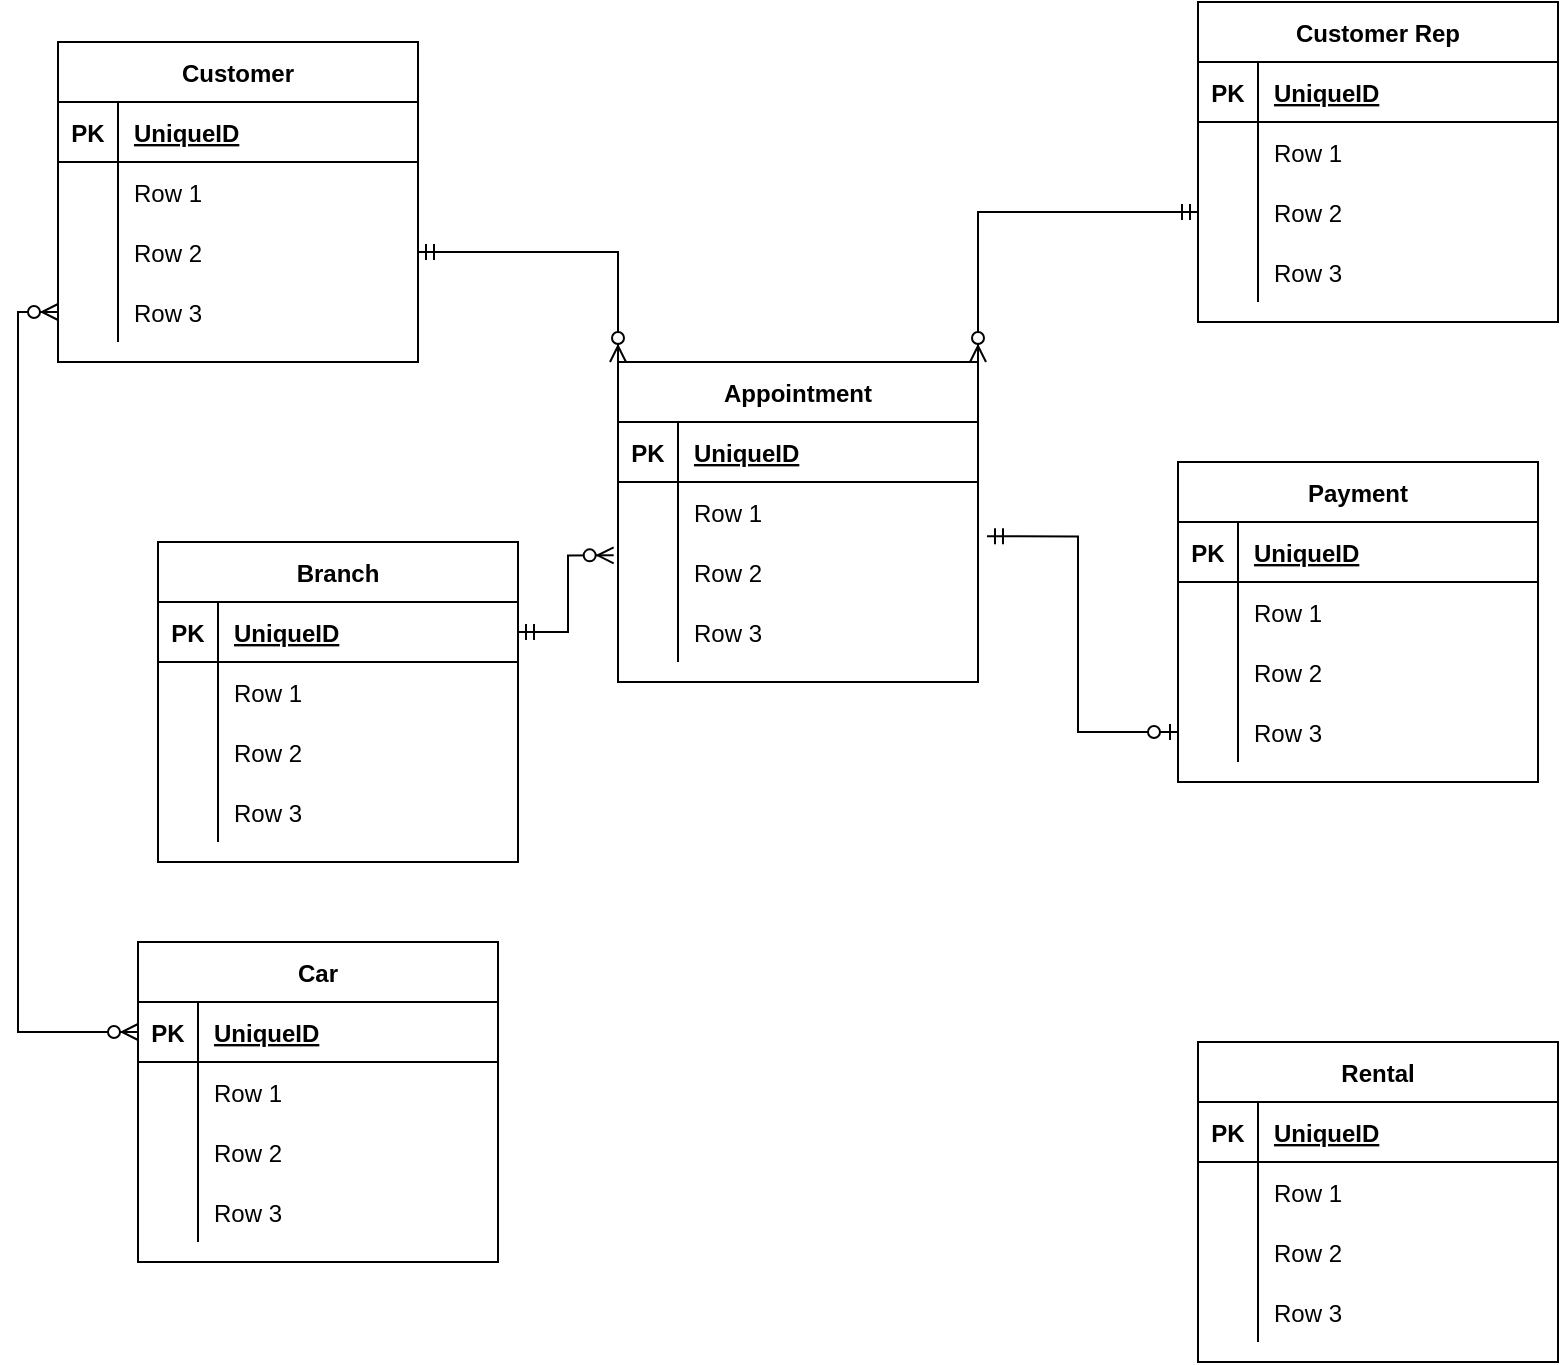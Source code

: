 <mxfile version="13.6.2" type="github">
  <diagram id="R2lEEEUBdFMjLlhIrx00" name="Page-1">
    <mxGraphModel dx="1117" dy="1770" grid="1" gridSize="10" guides="1" tooltips="1" connect="1" arrows="1" fold="1" page="1" pageScale="1" pageWidth="850" pageHeight="1100" math="0" shadow="0" extFonts="Permanent Marker^https://fonts.googleapis.com/css?family=Permanent+Marker">
      <root>
        <mxCell id="0" />
        <mxCell id="1" parent="0" />
        <mxCell id="igwRy37rfEKmx1J63zKZ-53" value="Customer Rep" style="shape=table;startSize=30;container=1;collapsible=1;childLayout=tableLayout;fixedRows=1;rowLines=0;fontStyle=1;align=center;resizeLast=1;" vertex="1" parent="1">
          <mxGeometry x="620" y="-130" width="180" height="160" as="geometry" />
        </mxCell>
        <mxCell id="igwRy37rfEKmx1J63zKZ-54" value="" style="shape=partialRectangle;collapsible=0;dropTarget=0;pointerEvents=0;fillColor=none;top=0;left=0;bottom=1;right=0;points=[[0,0.5],[1,0.5]];portConstraint=eastwest;" vertex="1" parent="igwRy37rfEKmx1J63zKZ-53">
          <mxGeometry y="30" width="180" height="30" as="geometry" />
        </mxCell>
        <mxCell id="igwRy37rfEKmx1J63zKZ-55" value="PK" style="shape=partialRectangle;connectable=0;fillColor=none;top=0;left=0;bottom=0;right=0;fontStyle=1;overflow=hidden;" vertex="1" parent="igwRy37rfEKmx1J63zKZ-54">
          <mxGeometry width="30" height="30" as="geometry" />
        </mxCell>
        <mxCell id="igwRy37rfEKmx1J63zKZ-56" value="UniqueID" style="shape=partialRectangle;connectable=0;fillColor=none;top=0;left=0;bottom=0;right=0;align=left;spacingLeft=6;fontStyle=5;overflow=hidden;" vertex="1" parent="igwRy37rfEKmx1J63zKZ-54">
          <mxGeometry x="30" width="150" height="30" as="geometry" />
        </mxCell>
        <mxCell id="igwRy37rfEKmx1J63zKZ-57" value="" style="shape=partialRectangle;collapsible=0;dropTarget=0;pointerEvents=0;fillColor=none;top=0;left=0;bottom=0;right=0;points=[[0,0.5],[1,0.5]];portConstraint=eastwest;" vertex="1" parent="igwRy37rfEKmx1J63zKZ-53">
          <mxGeometry y="60" width="180" height="30" as="geometry" />
        </mxCell>
        <mxCell id="igwRy37rfEKmx1J63zKZ-58" value="" style="shape=partialRectangle;connectable=0;fillColor=none;top=0;left=0;bottom=0;right=0;editable=1;overflow=hidden;" vertex="1" parent="igwRy37rfEKmx1J63zKZ-57">
          <mxGeometry width="30" height="30" as="geometry" />
        </mxCell>
        <mxCell id="igwRy37rfEKmx1J63zKZ-59" value="Row 1" style="shape=partialRectangle;connectable=0;fillColor=none;top=0;left=0;bottom=0;right=0;align=left;spacingLeft=6;overflow=hidden;" vertex="1" parent="igwRy37rfEKmx1J63zKZ-57">
          <mxGeometry x="30" width="150" height="30" as="geometry" />
        </mxCell>
        <mxCell id="igwRy37rfEKmx1J63zKZ-60" value="" style="shape=partialRectangle;collapsible=0;dropTarget=0;pointerEvents=0;fillColor=none;top=0;left=0;bottom=0;right=0;points=[[0,0.5],[1,0.5]];portConstraint=eastwest;" vertex="1" parent="igwRy37rfEKmx1J63zKZ-53">
          <mxGeometry y="90" width="180" height="30" as="geometry" />
        </mxCell>
        <mxCell id="igwRy37rfEKmx1J63zKZ-61" value="" style="shape=partialRectangle;connectable=0;fillColor=none;top=0;left=0;bottom=0;right=0;editable=1;overflow=hidden;" vertex="1" parent="igwRy37rfEKmx1J63zKZ-60">
          <mxGeometry width="30" height="30" as="geometry" />
        </mxCell>
        <mxCell id="igwRy37rfEKmx1J63zKZ-62" value="Row 2" style="shape=partialRectangle;connectable=0;fillColor=none;top=0;left=0;bottom=0;right=0;align=left;spacingLeft=6;overflow=hidden;" vertex="1" parent="igwRy37rfEKmx1J63zKZ-60">
          <mxGeometry x="30" width="150" height="30" as="geometry" />
        </mxCell>
        <mxCell id="igwRy37rfEKmx1J63zKZ-63" value="" style="shape=partialRectangle;collapsible=0;dropTarget=0;pointerEvents=0;fillColor=none;top=0;left=0;bottom=0;right=0;points=[[0,0.5],[1,0.5]];portConstraint=eastwest;" vertex="1" parent="igwRy37rfEKmx1J63zKZ-53">
          <mxGeometry y="120" width="180" height="30" as="geometry" />
        </mxCell>
        <mxCell id="igwRy37rfEKmx1J63zKZ-64" value="" style="shape=partialRectangle;connectable=0;fillColor=none;top=0;left=0;bottom=0;right=0;editable=1;overflow=hidden;" vertex="1" parent="igwRy37rfEKmx1J63zKZ-63">
          <mxGeometry width="30" height="30" as="geometry" />
        </mxCell>
        <mxCell id="igwRy37rfEKmx1J63zKZ-65" value="Row 3" style="shape=partialRectangle;connectable=0;fillColor=none;top=0;left=0;bottom=0;right=0;align=left;spacingLeft=6;overflow=hidden;" vertex="1" parent="igwRy37rfEKmx1J63zKZ-63">
          <mxGeometry x="30" width="150" height="30" as="geometry" />
        </mxCell>
        <mxCell id="igwRy37rfEKmx1J63zKZ-14" value="Appointment" style="shape=table;startSize=30;container=1;collapsible=1;childLayout=tableLayout;fixedRows=1;rowLines=0;fontStyle=1;align=center;resizeLast=1;" vertex="1" parent="1">
          <mxGeometry x="330" y="50" width="180" height="160" as="geometry" />
        </mxCell>
        <mxCell id="igwRy37rfEKmx1J63zKZ-15" value="" style="shape=partialRectangle;collapsible=0;dropTarget=0;pointerEvents=0;fillColor=none;top=0;left=0;bottom=1;right=0;points=[[0,0.5],[1,0.5]];portConstraint=eastwest;" vertex="1" parent="igwRy37rfEKmx1J63zKZ-14">
          <mxGeometry y="30" width="180" height="30" as="geometry" />
        </mxCell>
        <mxCell id="igwRy37rfEKmx1J63zKZ-16" value="PK" style="shape=partialRectangle;connectable=0;fillColor=none;top=0;left=0;bottom=0;right=0;fontStyle=1;overflow=hidden;" vertex="1" parent="igwRy37rfEKmx1J63zKZ-15">
          <mxGeometry width="30" height="30" as="geometry" />
        </mxCell>
        <mxCell id="igwRy37rfEKmx1J63zKZ-17" value="UniqueID" style="shape=partialRectangle;connectable=0;fillColor=none;top=0;left=0;bottom=0;right=0;align=left;spacingLeft=6;fontStyle=5;overflow=hidden;" vertex="1" parent="igwRy37rfEKmx1J63zKZ-15">
          <mxGeometry x="30" width="150" height="30" as="geometry" />
        </mxCell>
        <mxCell id="igwRy37rfEKmx1J63zKZ-18" value="" style="shape=partialRectangle;collapsible=0;dropTarget=0;pointerEvents=0;fillColor=none;top=0;left=0;bottom=0;right=0;points=[[0,0.5],[1,0.5]];portConstraint=eastwest;" vertex="1" parent="igwRy37rfEKmx1J63zKZ-14">
          <mxGeometry y="60" width="180" height="30" as="geometry" />
        </mxCell>
        <mxCell id="igwRy37rfEKmx1J63zKZ-19" value="" style="shape=partialRectangle;connectable=0;fillColor=none;top=0;left=0;bottom=0;right=0;editable=1;overflow=hidden;" vertex="1" parent="igwRy37rfEKmx1J63zKZ-18">
          <mxGeometry width="30" height="30" as="geometry" />
        </mxCell>
        <mxCell id="igwRy37rfEKmx1J63zKZ-20" value="Row 1" style="shape=partialRectangle;connectable=0;fillColor=none;top=0;left=0;bottom=0;right=0;align=left;spacingLeft=6;overflow=hidden;" vertex="1" parent="igwRy37rfEKmx1J63zKZ-18">
          <mxGeometry x="30" width="150" height="30" as="geometry" />
        </mxCell>
        <mxCell id="igwRy37rfEKmx1J63zKZ-21" value="" style="shape=partialRectangle;collapsible=0;dropTarget=0;pointerEvents=0;fillColor=none;top=0;left=0;bottom=0;right=0;points=[[0,0.5],[1,0.5]];portConstraint=eastwest;" vertex="1" parent="igwRy37rfEKmx1J63zKZ-14">
          <mxGeometry y="90" width="180" height="30" as="geometry" />
        </mxCell>
        <mxCell id="igwRy37rfEKmx1J63zKZ-22" value="" style="shape=partialRectangle;connectable=0;fillColor=none;top=0;left=0;bottom=0;right=0;editable=1;overflow=hidden;" vertex="1" parent="igwRy37rfEKmx1J63zKZ-21">
          <mxGeometry width="30" height="30" as="geometry" />
        </mxCell>
        <mxCell id="igwRy37rfEKmx1J63zKZ-23" value="Row 2" style="shape=partialRectangle;connectable=0;fillColor=none;top=0;left=0;bottom=0;right=0;align=left;spacingLeft=6;overflow=hidden;" vertex="1" parent="igwRy37rfEKmx1J63zKZ-21">
          <mxGeometry x="30" width="150" height="30" as="geometry" />
        </mxCell>
        <mxCell id="igwRy37rfEKmx1J63zKZ-24" value="" style="shape=partialRectangle;collapsible=0;dropTarget=0;pointerEvents=0;fillColor=none;top=0;left=0;bottom=0;right=0;points=[[0,0.5],[1,0.5]];portConstraint=eastwest;" vertex="1" parent="igwRy37rfEKmx1J63zKZ-14">
          <mxGeometry y="120" width="180" height="30" as="geometry" />
        </mxCell>
        <mxCell id="igwRy37rfEKmx1J63zKZ-25" value="" style="shape=partialRectangle;connectable=0;fillColor=none;top=0;left=0;bottom=0;right=0;editable=1;overflow=hidden;" vertex="1" parent="igwRy37rfEKmx1J63zKZ-24">
          <mxGeometry width="30" height="30" as="geometry" />
        </mxCell>
        <mxCell id="igwRy37rfEKmx1J63zKZ-26" value="Row 3" style="shape=partialRectangle;connectable=0;fillColor=none;top=0;left=0;bottom=0;right=0;align=left;spacingLeft=6;overflow=hidden;" vertex="1" parent="igwRy37rfEKmx1J63zKZ-24">
          <mxGeometry x="30" width="150" height="30" as="geometry" />
        </mxCell>
        <mxCell id="igwRy37rfEKmx1J63zKZ-1" value="Payment" style="shape=table;startSize=30;container=1;collapsible=1;childLayout=tableLayout;fixedRows=1;rowLines=0;fontStyle=1;align=center;resizeLast=1;" vertex="1" parent="1">
          <mxGeometry x="610" y="100" width="180" height="160" as="geometry" />
        </mxCell>
        <mxCell id="igwRy37rfEKmx1J63zKZ-2" value="" style="shape=partialRectangle;collapsible=0;dropTarget=0;pointerEvents=0;fillColor=none;top=0;left=0;bottom=1;right=0;points=[[0,0.5],[1,0.5]];portConstraint=eastwest;" vertex="1" parent="igwRy37rfEKmx1J63zKZ-1">
          <mxGeometry y="30" width="180" height="30" as="geometry" />
        </mxCell>
        <mxCell id="igwRy37rfEKmx1J63zKZ-3" value="PK" style="shape=partialRectangle;connectable=0;fillColor=none;top=0;left=0;bottom=0;right=0;fontStyle=1;overflow=hidden;" vertex="1" parent="igwRy37rfEKmx1J63zKZ-2">
          <mxGeometry width="30" height="30" as="geometry" />
        </mxCell>
        <mxCell id="igwRy37rfEKmx1J63zKZ-4" value="UniqueID" style="shape=partialRectangle;connectable=0;fillColor=none;top=0;left=0;bottom=0;right=0;align=left;spacingLeft=6;fontStyle=5;overflow=hidden;" vertex="1" parent="igwRy37rfEKmx1J63zKZ-2">
          <mxGeometry x="30" width="150" height="30" as="geometry" />
        </mxCell>
        <mxCell id="igwRy37rfEKmx1J63zKZ-5" value="" style="shape=partialRectangle;collapsible=0;dropTarget=0;pointerEvents=0;fillColor=none;top=0;left=0;bottom=0;right=0;points=[[0,0.5],[1,0.5]];portConstraint=eastwest;" vertex="1" parent="igwRy37rfEKmx1J63zKZ-1">
          <mxGeometry y="60" width="180" height="30" as="geometry" />
        </mxCell>
        <mxCell id="igwRy37rfEKmx1J63zKZ-6" value="" style="shape=partialRectangle;connectable=0;fillColor=none;top=0;left=0;bottom=0;right=0;editable=1;overflow=hidden;" vertex="1" parent="igwRy37rfEKmx1J63zKZ-5">
          <mxGeometry width="30" height="30" as="geometry" />
        </mxCell>
        <mxCell id="igwRy37rfEKmx1J63zKZ-7" value="Row 1" style="shape=partialRectangle;connectable=0;fillColor=none;top=0;left=0;bottom=0;right=0;align=left;spacingLeft=6;overflow=hidden;" vertex="1" parent="igwRy37rfEKmx1J63zKZ-5">
          <mxGeometry x="30" width="150" height="30" as="geometry" />
        </mxCell>
        <mxCell id="igwRy37rfEKmx1J63zKZ-8" value="" style="shape=partialRectangle;collapsible=0;dropTarget=0;pointerEvents=0;fillColor=none;top=0;left=0;bottom=0;right=0;points=[[0,0.5],[1,0.5]];portConstraint=eastwest;" vertex="1" parent="igwRy37rfEKmx1J63zKZ-1">
          <mxGeometry y="90" width="180" height="30" as="geometry" />
        </mxCell>
        <mxCell id="igwRy37rfEKmx1J63zKZ-9" value="" style="shape=partialRectangle;connectable=0;fillColor=none;top=0;left=0;bottom=0;right=0;editable=1;overflow=hidden;" vertex="1" parent="igwRy37rfEKmx1J63zKZ-8">
          <mxGeometry width="30" height="30" as="geometry" />
        </mxCell>
        <mxCell id="igwRy37rfEKmx1J63zKZ-10" value="Row 2" style="shape=partialRectangle;connectable=0;fillColor=none;top=0;left=0;bottom=0;right=0;align=left;spacingLeft=6;overflow=hidden;" vertex="1" parent="igwRy37rfEKmx1J63zKZ-8">
          <mxGeometry x="30" width="150" height="30" as="geometry" />
        </mxCell>
        <mxCell id="igwRy37rfEKmx1J63zKZ-11" value="" style="shape=partialRectangle;collapsible=0;dropTarget=0;pointerEvents=0;fillColor=none;top=0;left=0;bottom=0;right=0;points=[[0,0.5],[1,0.5]];portConstraint=eastwest;" vertex="1" parent="igwRy37rfEKmx1J63zKZ-1">
          <mxGeometry y="120" width="180" height="30" as="geometry" />
        </mxCell>
        <mxCell id="igwRy37rfEKmx1J63zKZ-12" value="" style="shape=partialRectangle;connectable=0;fillColor=none;top=0;left=0;bottom=0;right=0;editable=1;overflow=hidden;" vertex="1" parent="igwRy37rfEKmx1J63zKZ-11">
          <mxGeometry width="30" height="30" as="geometry" />
        </mxCell>
        <mxCell id="igwRy37rfEKmx1J63zKZ-13" value="Row 3" style="shape=partialRectangle;connectable=0;fillColor=none;top=0;left=0;bottom=0;right=0;align=left;spacingLeft=6;overflow=hidden;" vertex="1" parent="igwRy37rfEKmx1J63zKZ-11">
          <mxGeometry x="30" width="150" height="30" as="geometry" />
        </mxCell>
        <mxCell id="igwRy37rfEKmx1J63zKZ-81" value="Rental" style="shape=table;startSize=30;container=1;collapsible=1;childLayout=tableLayout;fixedRows=1;rowLines=0;fontStyle=1;align=center;resizeLast=1;" vertex="1" parent="1">
          <mxGeometry x="620" y="390" width="180" height="160" as="geometry" />
        </mxCell>
        <mxCell id="igwRy37rfEKmx1J63zKZ-82" value="" style="shape=partialRectangle;collapsible=0;dropTarget=0;pointerEvents=0;fillColor=none;top=0;left=0;bottom=1;right=0;points=[[0,0.5],[1,0.5]];portConstraint=eastwest;" vertex="1" parent="igwRy37rfEKmx1J63zKZ-81">
          <mxGeometry y="30" width="180" height="30" as="geometry" />
        </mxCell>
        <mxCell id="igwRy37rfEKmx1J63zKZ-83" value="PK" style="shape=partialRectangle;connectable=0;fillColor=none;top=0;left=0;bottom=0;right=0;fontStyle=1;overflow=hidden;" vertex="1" parent="igwRy37rfEKmx1J63zKZ-82">
          <mxGeometry width="30" height="30" as="geometry" />
        </mxCell>
        <mxCell id="igwRy37rfEKmx1J63zKZ-84" value="UniqueID" style="shape=partialRectangle;connectable=0;fillColor=none;top=0;left=0;bottom=0;right=0;align=left;spacingLeft=6;fontStyle=5;overflow=hidden;" vertex="1" parent="igwRy37rfEKmx1J63zKZ-82">
          <mxGeometry x="30" width="150" height="30" as="geometry" />
        </mxCell>
        <mxCell id="igwRy37rfEKmx1J63zKZ-85" value="" style="shape=partialRectangle;collapsible=0;dropTarget=0;pointerEvents=0;fillColor=none;top=0;left=0;bottom=0;right=0;points=[[0,0.5],[1,0.5]];portConstraint=eastwest;" vertex="1" parent="igwRy37rfEKmx1J63zKZ-81">
          <mxGeometry y="60" width="180" height="30" as="geometry" />
        </mxCell>
        <mxCell id="igwRy37rfEKmx1J63zKZ-86" value="" style="shape=partialRectangle;connectable=0;fillColor=none;top=0;left=0;bottom=0;right=0;editable=1;overflow=hidden;" vertex="1" parent="igwRy37rfEKmx1J63zKZ-85">
          <mxGeometry width="30" height="30" as="geometry" />
        </mxCell>
        <mxCell id="igwRy37rfEKmx1J63zKZ-87" value="Row 1" style="shape=partialRectangle;connectable=0;fillColor=none;top=0;left=0;bottom=0;right=0;align=left;spacingLeft=6;overflow=hidden;" vertex="1" parent="igwRy37rfEKmx1J63zKZ-85">
          <mxGeometry x="30" width="150" height="30" as="geometry" />
        </mxCell>
        <mxCell id="igwRy37rfEKmx1J63zKZ-88" value="" style="shape=partialRectangle;collapsible=0;dropTarget=0;pointerEvents=0;fillColor=none;top=0;left=0;bottom=0;right=0;points=[[0,0.5],[1,0.5]];portConstraint=eastwest;" vertex="1" parent="igwRy37rfEKmx1J63zKZ-81">
          <mxGeometry y="90" width="180" height="30" as="geometry" />
        </mxCell>
        <mxCell id="igwRy37rfEKmx1J63zKZ-89" value="" style="shape=partialRectangle;connectable=0;fillColor=none;top=0;left=0;bottom=0;right=0;editable=1;overflow=hidden;" vertex="1" parent="igwRy37rfEKmx1J63zKZ-88">
          <mxGeometry width="30" height="30" as="geometry" />
        </mxCell>
        <mxCell id="igwRy37rfEKmx1J63zKZ-90" value="Row 2" style="shape=partialRectangle;connectable=0;fillColor=none;top=0;left=0;bottom=0;right=0;align=left;spacingLeft=6;overflow=hidden;" vertex="1" parent="igwRy37rfEKmx1J63zKZ-88">
          <mxGeometry x="30" width="150" height="30" as="geometry" />
        </mxCell>
        <mxCell id="igwRy37rfEKmx1J63zKZ-91" value="" style="shape=partialRectangle;collapsible=0;dropTarget=0;pointerEvents=0;fillColor=none;top=0;left=0;bottom=0;right=0;points=[[0,0.5],[1,0.5]];portConstraint=eastwest;" vertex="1" parent="igwRy37rfEKmx1J63zKZ-81">
          <mxGeometry y="120" width="180" height="30" as="geometry" />
        </mxCell>
        <mxCell id="igwRy37rfEKmx1J63zKZ-92" value="" style="shape=partialRectangle;connectable=0;fillColor=none;top=0;left=0;bottom=0;right=0;editable=1;overflow=hidden;" vertex="1" parent="igwRy37rfEKmx1J63zKZ-91">
          <mxGeometry width="30" height="30" as="geometry" />
        </mxCell>
        <mxCell id="igwRy37rfEKmx1J63zKZ-93" value="Row 3" style="shape=partialRectangle;connectable=0;fillColor=none;top=0;left=0;bottom=0;right=0;align=left;spacingLeft=6;overflow=hidden;" vertex="1" parent="igwRy37rfEKmx1J63zKZ-91">
          <mxGeometry x="30" width="150" height="30" as="geometry" />
        </mxCell>
        <mxCell id="igwRy37rfEKmx1J63zKZ-40" value="Customer" style="shape=table;startSize=30;container=1;collapsible=1;childLayout=tableLayout;fixedRows=1;rowLines=0;fontStyle=1;align=center;resizeLast=1;" vertex="1" parent="1">
          <mxGeometry x="50" y="-110" width="180" height="160" as="geometry" />
        </mxCell>
        <mxCell id="igwRy37rfEKmx1J63zKZ-41" value="" style="shape=partialRectangle;collapsible=0;dropTarget=0;pointerEvents=0;fillColor=none;top=0;left=0;bottom=1;right=0;points=[[0,0.5],[1,0.5]];portConstraint=eastwest;" vertex="1" parent="igwRy37rfEKmx1J63zKZ-40">
          <mxGeometry y="30" width="180" height="30" as="geometry" />
        </mxCell>
        <mxCell id="igwRy37rfEKmx1J63zKZ-42" value="PK" style="shape=partialRectangle;connectable=0;fillColor=none;top=0;left=0;bottom=0;right=0;fontStyle=1;overflow=hidden;" vertex="1" parent="igwRy37rfEKmx1J63zKZ-41">
          <mxGeometry width="30" height="30" as="geometry" />
        </mxCell>
        <mxCell id="igwRy37rfEKmx1J63zKZ-43" value="UniqueID" style="shape=partialRectangle;connectable=0;fillColor=none;top=0;left=0;bottom=0;right=0;align=left;spacingLeft=6;fontStyle=5;overflow=hidden;" vertex="1" parent="igwRy37rfEKmx1J63zKZ-41">
          <mxGeometry x="30" width="150" height="30" as="geometry" />
        </mxCell>
        <mxCell id="igwRy37rfEKmx1J63zKZ-44" value="" style="shape=partialRectangle;collapsible=0;dropTarget=0;pointerEvents=0;fillColor=none;top=0;left=0;bottom=0;right=0;points=[[0,0.5],[1,0.5]];portConstraint=eastwest;" vertex="1" parent="igwRy37rfEKmx1J63zKZ-40">
          <mxGeometry y="60" width="180" height="30" as="geometry" />
        </mxCell>
        <mxCell id="igwRy37rfEKmx1J63zKZ-45" value="" style="shape=partialRectangle;connectable=0;fillColor=none;top=0;left=0;bottom=0;right=0;editable=1;overflow=hidden;" vertex="1" parent="igwRy37rfEKmx1J63zKZ-44">
          <mxGeometry width="30" height="30" as="geometry" />
        </mxCell>
        <mxCell id="igwRy37rfEKmx1J63zKZ-46" value="Row 1" style="shape=partialRectangle;connectable=0;fillColor=none;top=0;left=0;bottom=0;right=0;align=left;spacingLeft=6;overflow=hidden;" vertex="1" parent="igwRy37rfEKmx1J63zKZ-44">
          <mxGeometry x="30" width="150" height="30" as="geometry" />
        </mxCell>
        <mxCell id="igwRy37rfEKmx1J63zKZ-47" value="" style="shape=partialRectangle;collapsible=0;dropTarget=0;pointerEvents=0;fillColor=none;top=0;left=0;bottom=0;right=0;points=[[0,0.5],[1,0.5]];portConstraint=eastwest;" vertex="1" parent="igwRy37rfEKmx1J63zKZ-40">
          <mxGeometry y="90" width="180" height="30" as="geometry" />
        </mxCell>
        <mxCell id="igwRy37rfEKmx1J63zKZ-48" value="" style="shape=partialRectangle;connectable=0;fillColor=none;top=0;left=0;bottom=0;right=0;editable=1;overflow=hidden;" vertex="1" parent="igwRy37rfEKmx1J63zKZ-47">
          <mxGeometry width="30" height="30" as="geometry" />
        </mxCell>
        <mxCell id="igwRy37rfEKmx1J63zKZ-49" value="Row 2" style="shape=partialRectangle;connectable=0;fillColor=none;top=0;left=0;bottom=0;right=0;align=left;spacingLeft=6;overflow=hidden;" vertex="1" parent="igwRy37rfEKmx1J63zKZ-47">
          <mxGeometry x="30" width="150" height="30" as="geometry" />
        </mxCell>
        <mxCell id="igwRy37rfEKmx1J63zKZ-50" value="" style="shape=partialRectangle;collapsible=0;dropTarget=0;pointerEvents=0;fillColor=none;top=0;left=0;bottom=0;right=0;points=[[0,0.5],[1,0.5]];portConstraint=eastwest;" vertex="1" parent="igwRy37rfEKmx1J63zKZ-40">
          <mxGeometry y="120" width="180" height="30" as="geometry" />
        </mxCell>
        <mxCell id="igwRy37rfEKmx1J63zKZ-51" value="" style="shape=partialRectangle;connectable=0;fillColor=none;top=0;left=0;bottom=0;right=0;editable=1;overflow=hidden;" vertex="1" parent="igwRy37rfEKmx1J63zKZ-50">
          <mxGeometry width="30" height="30" as="geometry" />
        </mxCell>
        <mxCell id="igwRy37rfEKmx1J63zKZ-52" value="Row 3" style="shape=partialRectangle;connectable=0;fillColor=none;top=0;left=0;bottom=0;right=0;align=left;spacingLeft=6;overflow=hidden;" vertex="1" parent="igwRy37rfEKmx1J63zKZ-50">
          <mxGeometry x="30" width="150" height="30" as="geometry" />
        </mxCell>
        <mxCell id="igwRy37rfEKmx1J63zKZ-94" style="edgeStyle=orthogonalEdgeStyle;rounded=0;orthogonalLoop=1;jettySize=auto;html=1;exitX=1;exitY=0.5;exitDx=0;exitDy=0;entryX=0;entryY=0;entryDx=0;entryDy=0;endArrow=ERzeroToMany;endFill=1;startArrow=ERmandOne;startFill=0;" edge="1" parent="1" source="igwRy37rfEKmx1J63zKZ-47" target="igwRy37rfEKmx1J63zKZ-14">
          <mxGeometry relative="1" as="geometry" />
        </mxCell>
        <mxCell id="igwRy37rfEKmx1J63zKZ-95" style="edgeStyle=orthogonalEdgeStyle;rounded=0;orthogonalLoop=1;jettySize=auto;html=1;exitX=0;exitY=0.5;exitDx=0;exitDy=0;entryX=1;entryY=0;entryDx=0;entryDy=0;endArrow=ERzeroToMany;endFill=1;startArrow=ERmandOne;startFill=0;" edge="1" parent="1" source="igwRy37rfEKmx1J63zKZ-60" target="igwRy37rfEKmx1J63zKZ-14">
          <mxGeometry relative="1" as="geometry" />
        </mxCell>
        <mxCell id="igwRy37rfEKmx1J63zKZ-96" style="edgeStyle=orthogonalEdgeStyle;rounded=0;orthogonalLoop=1;jettySize=auto;html=1;exitX=1;exitY=0.5;exitDx=0;exitDy=0;entryX=-0.012;entryY=0.222;entryDx=0;entryDy=0;entryPerimeter=0;endArrow=ERzeroToMany;endFill=1;startArrow=ERmandOne;startFill=0;" edge="1" parent="1" source="igwRy37rfEKmx1J63zKZ-67" target="igwRy37rfEKmx1J63zKZ-21">
          <mxGeometry relative="1" as="geometry" />
        </mxCell>
        <mxCell id="igwRy37rfEKmx1J63zKZ-97" style="edgeStyle=orthogonalEdgeStyle;rounded=0;orthogonalLoop=1;jettySize=auto;html=1;exitX=0;exitY=0.5;exitDx=0;exitDy=0;entryX=1.025;entryY=-0.095;entryDx=0;entryDy=0;entryPerimeter=0;endArrow=ERmandOne;endFill=0;startArrow=ERzeroToOne;startFill=1;" edge="1" parent="1" source="igwRy37rfEKmx1J63zKZ-11" target="igwRy37rfEKmx1J63zKZ-21">
          <mxGeometry relative="1" as="geometry" />
        </mxCell>
        <mxCell id="igwRy37rfEKmx1J63zKZ-66" value="Branch" style="shape=table;startSize=30;container=1;collapsible=1;childLayout=tableLayout;fixedRows=1;rowLines=0;fontStyle=1;align=center;resizeLast=1;" vertex="1" parent="1">
          <mxGeometry x="100" y="140" width="180" height="160" as="geometry" />
        </mxCell>
        <mxCell id="igwRy37rfEKmx1J63zKZ-67" value="" style="shape=partialRectangle;collapsible=0;dropTarget=0;pointerEvents=0;fillColor=none;top=0;left=0;bottom=1;right=0;points=[[0,0.5],[1,0.5]];portConstraint=eastwest;" vertex="1" parent="igwRy37rfEKmx1J63zKZ-66">
          <mxGeometry y="30" width="180" height="30" as="geometry" />
        </mxCell>
        <mxCell id="igwRy37rfEKmx1J63zKZ-68" value="PK" style="shape=partialRectangle;connectable=0;fillColor=none;top=0;left=0;bottom=0;right=0;fontStyle=1;overflow=hidden;" vertex="1" parent="igwRy37rfEKmx1J63zKZ-67">
          <mxGeometry width="30" height="30" as="geometry" />
        </mxCell>
        <mxCell id="igwRy37rfEKmx1J63zKZ-69" value="UniqueID" style="shape=partialRectangle;connectable=0;fillColor=none;top=0;left=0;bottom=0;right=0;align=left;spacingLeft=6;fontStyle=5;overflow=hidden;" vertex="1" parent="igwRy37rfEKmx1J63zKZ-67">
          <mxGeometry x="30" width="150" height="30" as="geometry" />
        </mxCell>
        <mxCell id="igwRy37rfEKmx1J63zKZ-70" value="" style="shape=partialRectangle;collapsible=0;dropTarget=0;pointerEvents=0;fillColor=none;top=0;left=0;bottom=0;right=0;points=[[0,0.5],[1,0.5]];portConstraint=eastwest;" vertex="1" parent="igwRy37rfEKmx1J63zKZ-66">
          <mxGeometry y="60" width="180" height="30" as="geometry" />
        </mxCell>
        <mxCell id="igwRy37rfEKmx1J63zKZ-71" value="" style="shape=partialRectangle;connectable=0;fillColor=none;top=0;left=0;bottom=0;right=0;editable=1;overflow=hidden;" vertex="1" parent="igwRy37rfEKmx1J63zKZ-70">
          <mxGeometry width="30" height="30" as="geometry" />
        </mxCell>
        <mxCell id="igwRy37rfEKmx1J63zKZ-72" value="Row 1" style="shape=partialRectangle;connectable=0;fillColor=none;top=0;left=0;bottom=0;right=0;align=left;spacingLeft=6;overflow=hidden;" vertex="1" parent="igwRy37rfEKmx1J63zKZ-70">
          <mxGeometry x="30" width="150" height="30" as="geometry" />
        </mxCell>
        <mxCell id="igwRy37rfEKmx1J63zKZ-73" value="" style="shape=partialRectangle;collapsible=0;dropTarget=0;pointerEvents=0;fillColor=none;top=0;left=0;bottom=0;right=0;points=[[0,0.5],[1,0.5]];portConstraint=eastwest;" vertex="1" parent="igwRy37rfEKmx1J63zKZ-66">
          <mxGeometry y="90" width="180" height="30" as="geometry" />
        </mxCell>
        <mxCell id="igwRy37rfEKmx1J63zKZ-74" value="" style="shape=partialRectangle;connectable=0;fillColor=none;top=0;left=0;bottom=0;right=0;editable=1;overflow=hidden;" vertex="1" parent="igwRy37rfEKmx1J63zKZ-73">
          <mxGeometry width="30" height="30" as="geometry" />
        </mxCell>
        <mxCell id="igwRy37rfEKmx1J63zKZ-75" value="Row 2" style="shape=partialRectangle;connectable=0;fillColor=none;top=0;left=0;bottom=0;right=0;align=left;spacingLeft=6;overflow=hidden;" vertex="1" parent="igwRy37rfEKmx1J63zKZ-73">
          <mxGeometry x="30" width="150" height="30" as="geometry" />
        </mxCell>
        <mxCell id="igwRy37rfEKmx1J63zKZ-76" value="" style="shape=partialRectangle;collapsible=0;dropTarget=0;pointerEvents=0;fillColor=none;top=0;left=0;bottom=0;right=0;points=[[0,0.5],[1,0.5]];portConstraint=eastwest;" vertex="1" parent="igwRy37rfEKmx1J63zKZ-66">
          <mxGeometry y="120" width="180" height="30" as="geometry" />
        </mxCell>
        <mxCell id="igwRy37rfEKmx1J63zKZ-77" value="" style="shape=partialRectangle;connectable=0;fillColor=none;top=0;left=0;bottom=0;right=0;editable=1;overflow=hidden;" vertex="1" parent="igwRy37rfEKmx1J63zKZ-76">
          <mxGeometry width="30" height="30" as="geometry" />
        </mxCell>
        <mxCell id="igwRy37rfEKmx1J63zKZ-78" value="Row 3" style="shape=partialRectangle;connectable=0;fillColor=none;top=0;left=0;bottom=0;right=0;align=left;spacingLeft=6;overflow=hidden;" vertex="1" parent="igwRy37rfEKmx1J63zKZ-76">
          <mxGeometry x="30" width="150" height="30" as="geometry" />
        </mxCell>
        <mxCell id="igwRy37rfEKmx1J63zKZ-27" value="Car" style="shape=table;startSize=30;container=1;collapsible=1;childLayout=tableLayout;fixedRows=1;rowLines=0;fontStyle=1;align=center;resizeLast=1;" vertex="1" parent="1">
          <mxGeometry x="90" y="340" width="180" height="160" as="geometry" />
        </mxCell>
        <mxCell id="igwRy37rfEKmx1J63zKZ-28" value="" style="shape=partialRectangle;collapsible=0;dropTarget=0;pointerEvents=0;fillColor=none;top=0;left=0;bottom=1;right=0;points=[[0,0.5],[1,0.5]];portConstraint=eastwest;" vertex="1" parent="igwRy37rfEKmx1J63zKZ-27">
          <mxGeometry y="30" width="180" height="30" as="geometry" />
        </mxCell>
        <mxCell id="igwRy37rfEKmx1J63zKZ-29" value="PK" style="shape=partialRectangle;connectable=0;fillColor=none;top=0;left=0;bottom=0;right=0;fontStyle=1;overflow=hidden;" vertex="1" parent="igwRy37rfEKmx1J63zKZ-28">
          <mxGeometry width="30" height="30" as="geometry" />
        </mxCell>
        <mxCell id="igwRy37rfEKmx1J63zKZ-30" value="UniqueID" style="shape=partialRectangle;connectable=0;fillColor=none;top=0;left=0;bottom=0;right=0;align=left;spacingLeft=6;fontStyle=5;overflow=hidden;" vertex="1" parent="igwRy37rfEKmx1J63zKZ-28">
          <mxGeometry x="30" width="150" height="30" as="geometry" />
        </mxCell>
        <mxCell id="igwRy37rfEKmx1J63zKZ-31" value="" style="shape=partialRectangle;collapsible=0;dropTarget=0;pointerEvents=0;fillColor=none;top=0;left=0;bottom=0;right=0;points=[[0,0.5],[1,0.5]];portConstraint=eastwest;" vertex="1" parent="igwRy37rfEKmx1J63zKZ-27">
          <mxGeometry y="60" width="180" height="30" as="geometry" />
        </mxCell>
        <mxCell id="igwRy37rfEKmx1J63zKZ-32" value="" style="shape=partialRectangle;connectable=0;fillColor=none;top=0;left=0;bottom=0;right=0;editable=1;overflow=hidden;" vertex="1" parent="igwRy37rfEKmx1J63zKZ-31">
          <mxGeometry width="30" height="30" as="geometry" />
        </mxCell>
        <mxCell id="igwRy37rfEKmx1J63zKZ-33" value="Row 1" style="shape=partialRectangle;connectable=0;fillColor=none;top=0;left=0;bottom=0;right=0;align=left;spacingLeft=6;overflow=hidden;" vertex="1" parent="igwRy37rfEKmx1J63zKZ-31">
          <mxGeometry x="30" width="150" height="30" as="geometry" />
        </mxCell>
        <mxCell id="igwRy37rfEKmx1J63zKZ-34" value="" style="shape=partialRectangle;collapsible=0;dropTarget=0;pointerEvents=0;fillColor=none;top=0;left=0;bottom=0;right=0;points=[[0,0.5],[1,0.5]];portConstraint=eastwest;" vertex="1" parent="igwRy37rfEKmx1J63zKZ-27">
          <mxGeometry y="90" width="180" height="30" as="geometry" />
        </mxCell>
        <mxCell id="igwRy37rfEKmx1J63zKZ-35" value="" style="shape=partialRectangle;connectable=0;fillColor=none;top=0;left=0;bottom=0;right=0;editable=1;overflow=hidden;" vertex="1" parent="igwRy37rfEKmx1J63zKZ-34">
          <mxGeometry width="30" height="30" as="geometry" />
        </mxCell>
        <mxCell id="igwRy37rfEKmx1J63zKZ-36" value="Row 2" style="shape=partialRectangle;connectable=0;fillColor=none;top=0;left=0;bottom=0;right=0;align=left;spacingLeft=6;overflow=hidden;" vertex="1" parent="igwRy37rfEKmx1J63zKZ-34">
          <mxGeometry x="30" width="150" height="30" as="geometry" />
        </mxCell>
        <mxCell id="igwRy37rfEKmx1J63zKZ-37" value="" style="shape=partialRectangle;collapsible=0;dropTarget=0;pointerEvents=0;fillColor=none;top=0;left=0;bottom=0;right=0;points=[[0,0.5],[1,0.5]];portConstraint=eastwest;" vertex="1" parent="igwRy37rfEKmx1J63zKZ-27">
          <mxGeometry y="120" width="180" height="30" as="geometry" />
        </mxCell>
        <mxCell id="igwRy37rfEKmx1J63zKZ-38" value="" style="shape=partialRectangle;connectable=0;fillColor=none;top=0;left=0;bottom=0;right=0;editable=1;overflow=hidden;" vertex="1" parent="igwRy37rfEKmx1J63zKZ-37">
          <mxGeometry width="30" height="30" as="geometry" />
        </mxCell>
        <mxCell id="igwRy37rfEKmx1J63zKZ-39" value="Row 3" style="shape=partialRectangle;connectable=0;fillColor=none;top=0;left=0;bottom=0;right=0;align=left;spacingLeft=6;overflow=hidden;" vertex="1" parent="igwRy37rfEKmx1J63zKZ-37">
          <mxGeometry x="30" width="150" height="30" as="geometry" />
        </mxCell>
        <mxCell id="igwRy37rfEKmx1J63zKZ-99" style="edgeStyle=orthogonalEdgeStyle;rounded=0;orthogonalLoop=1;jettySize=auto;html=1;exitX=0;exitY=0.5;exitDx=0;exitDy=0;entryX=0;entryY=0.5;entryDx=0;entryDy=0;startArrow=ERzeroToMany;startFill=1;endArrow=ERzeroToMany;endFill=1;" edge="1" parent="1" source="igwRy37rfEKmx1J63zKZ-50" target="igwRy37rfEKmx1J63zKZ-28">
          <mxGeometry relative="1" as="geometry" />
        </mxCell>
      </root>
    </mxGraphModel>
  </diagram>
</mxfile>
